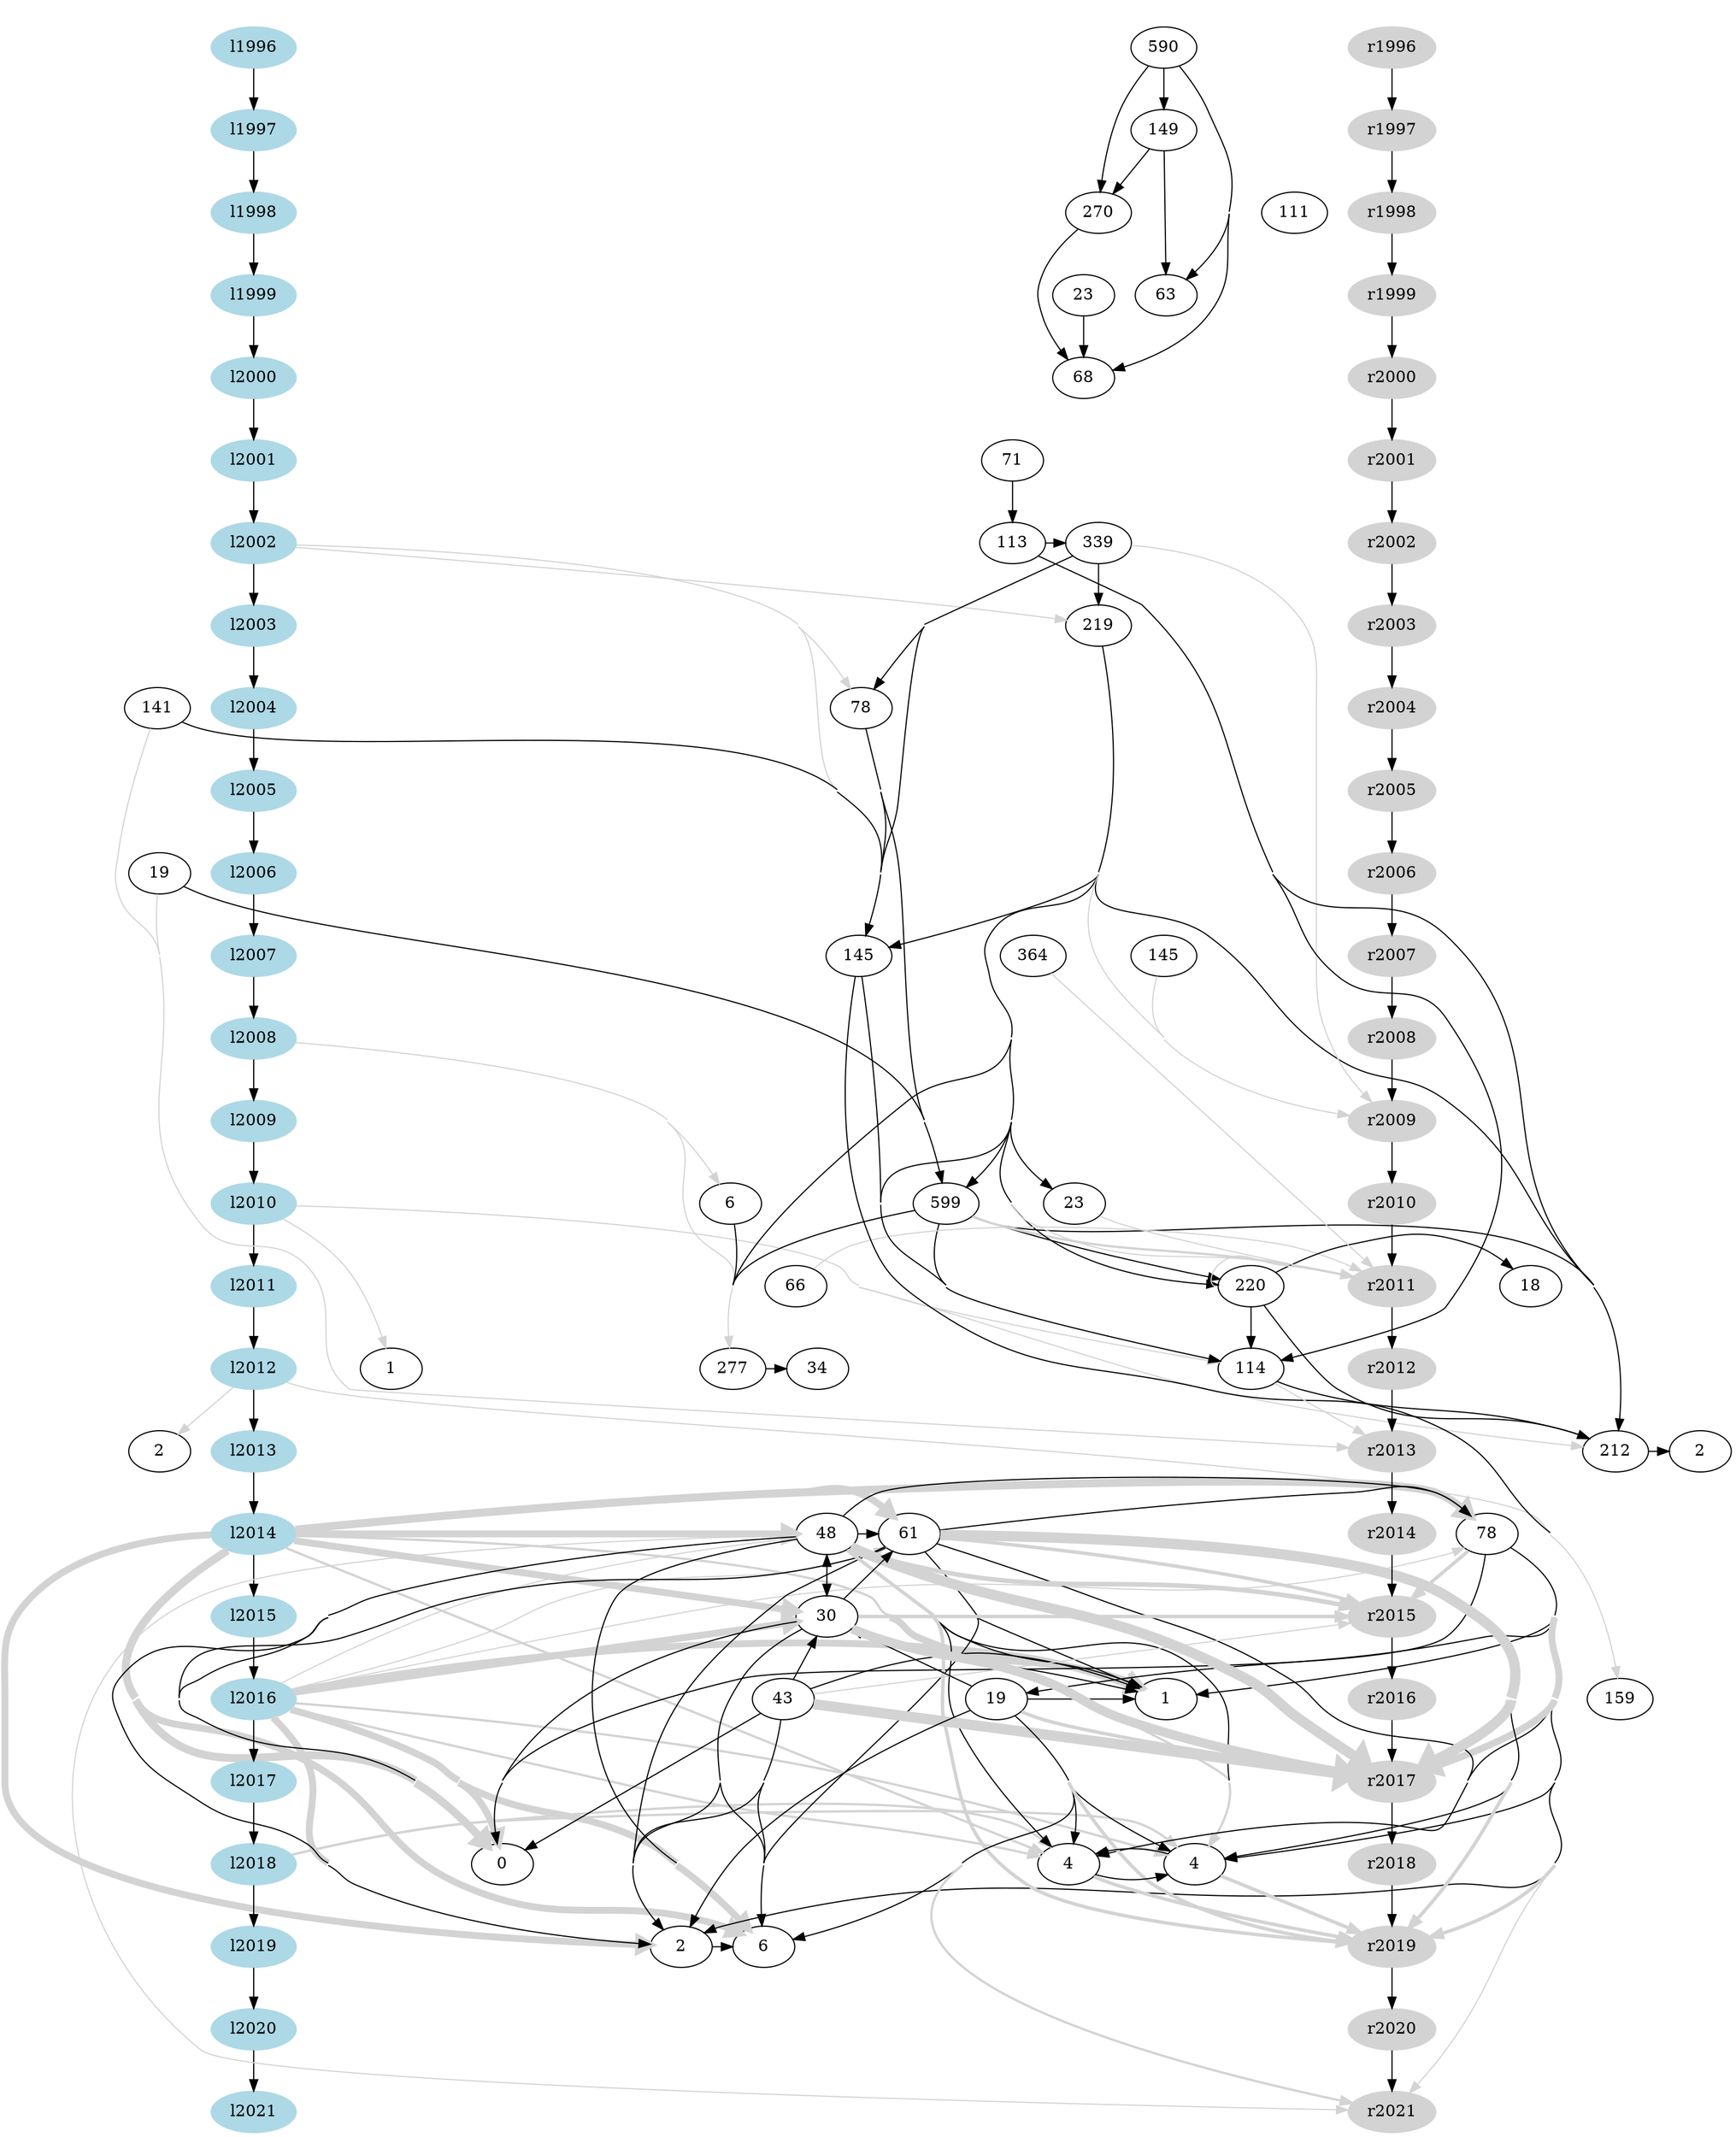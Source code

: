 
digraph G {

crossing_type=0
concentrate=true
concentrate_type=1

subgraph left {
    style=filled
    color=lightgrey
    node [style=filled,color=lightblue]
    l1996->l1997->l1998->l1999->l2000->l2001->l2002->l2003->l2004->l2005->l2006->l2007->l2008->l2009->l2010->l2011->l2012->l2013->l2014->l2015->l2016->l2017->l2018->l2019->l2020->l2021 [weight=10000]
    label = "left"
}

subgraph focus{
    edge [weight=10]
	1480392963 [label="71"]
	1933398918 [label="145"]
	1967755413 [label="19"]
	1993466468 [label="599"]
	1994581222 [label="1"]
	2004999150 [label="78"]
	2007117523 [label="68"]
	2010974904 [label="2"]
	2014788716 [label="219"]
	2018740537 [label="23"]
	2024197556 [label="18"]
	2040464349 [label="212"]
	2042751882 [label="590"]
	2048125445 [label="141"]
	2050150159 [label="2"]
	2054660848 [label="34"]
	2059913822 [label="339"]
	2081048174 [label="66"]
	2088182082 [label="277"]
	2096625858 [label="145"]
	2115949743 [label="6"]
	2116396066 [label="220"]
	2127544967 [label="270"]
	2144389685 [label="114"]
	2153034231 [label="23"]
	2166133902 [label="149"]
	2166519441 [label="113"]
	2170150948 [label="364"]
	2270495752 [label="78"]
	2363610583 [label="63"]
	2405564622 [label="159"]
	2419086388 [label="61"]
	2510858164 [label="48"]
	2536874479 [label="111"]
	2564452649 [label="43"]
	2815213440 [label="19"]
	2902522093 [label="30"]
	2960682244 [label="6"]
	3000767001 [label="0"]
	3018561481 [label="4"]
	3018765040 [label="2"]
	3020179373 [label="4"]
	3020240206 [label="1"]

	2042751882->2127544967
	2042751882->2166133902
	2042751882->2363610583
	2042751882->2007117523
	2166133902->2127544967
	2166133902->2363610583
	2116396066->2040464349
	2116396066->2144389685
	2116396066->2024197556
	2059913822->2004999150
	2059913822->2014788716
	2059913822->2096625858
	2144389685->2040464349
	2014788716->2040464349
	2014788716->2144389685
	2014788716->2088182082
	2014788716->2116396066
	2014788716->2096625858
	2014788716->1993466468
	2014788716->2153034231
	1993466468->2040464349
	1993466468->2144389685
	1993466468->2088182082
	1993466468->2116396066
	2040464349->2010974904
	2048125445->2096625858
	2096625858->2144389685
	2096625858->2405564622
	2088182082->2054660848
	2127544967->2007117523
	2270495752->3020179373
	2270495752->3018561481
	2270495752->3000767001
	2270495752->3018765040
	2270495752->3020240206
	2270495752->2815213440
	2419086388->3020179373
	2419086388->3018561481
	2419086388->2270495752
	2419086388->2960682244
	2419086388->3000767001
	2419086388->3018765040
	2419086388->3020240206
	2510858164->3020179373
	2510858164->3018561481
	2510858164->2270495752
	2510858164->2419086388
	2510858164->2902522093
	2510858164->2960682244
	2510858164->3000767001
	2510858164->3018765040
	2510858164->3020240206
	2815213440->3020179373
	2815213440->3018561481
	2815213440->2902522093
	2815213440->2960682244
	2815213440->3018765040
	2815213440->3020240206
	3018561481->3020179373
	3020179373->3018561481
	2902522093->2419086388
	2902522093->2510858164
	2902522093->2960682244
	2902522093->3000767001
	2902522093->3018765040
	2902522093->3020240206
	2564452649->2902522093
	2564452649->2960682244
	2564452649->3000767001
	2564452649->3018765040
	2564452649->3020240206
	3018765040->2960682244
	2166519441->2059913822
	2166519441->2040464349
	2166519441->2144389685
	1480392963->2166519441
	2115949743->2088182082
	2004999150->2096625858
	2004999150->1993466468
	1967755413->1993466468
	2018740537->2007117523

}

subgraph right {
    style=filled
    color=lightgrey
    node [style=filled,color=lightgrey]
    r1996->r1997->r1998->r1999->r2000->r2001->r2002->r2003->r2004->r2005->r2006->r2007->r2008->r2009->r2010->r2011->r2012->r2013->r2014->r2015->r2016->r2017->r2018->r2019->r2020->r2021 [weight=10000]
    label = "right"
}

{ rank=same l1996 r1996 2042751882 }
{ rank=same l1997 r1997 2166133902 }
{ rank=same l1998 r1998 2127544967 2536874479 }
{ rank=same l1999 r1999 2018740537 2363610583 }
{ rank=same l2000 r2000 2007117523 }
{ rank=same l2001 r2001 1480392963 }
{ rank=same l2002 r2002 2059913822 2166519441 }
{ rank=same l2003 r2003 2014788716 }
{ rank=same l2004 r2004 2004999150 2048125445 }
{ rank=same l2005 r2005 }
{ rank=same l2006 r2006 1967755413 }
{ rank=same l2007 r2007 1933398918 2096625858 2170150948 }
{ rank=same l2008 r2008 }
{ rank=same l2009 r2009 }
{ rank=same l2010 r2010 1993466468 2115949743 2153034231 }
{ rank=same l2011 r2011 2024197556 2081048174 2116396066 }
{ rank=same l2012 r2012 1994581222 2054660848 2088182082 2144389685 }
{ rank=same l2013 r2013 2010974904 2040464349 2050150159 }
{ rank=same l2014 r2014 2270495752 2419086388 2510858164 }
{ rank=same l2015 r2015 2902522093 }
{ rank=same l2016 r2016 2405564622 2564452649 2815213440 3020240206 }
{ rank=same l2017 r2017 }
{ rank=same l2018 r2018 3000767001 3018561481 3020179373 }
{ rank=same l2019 r2019 2960682244 3018765040 }
{ rank=same l2020 r2020 }
{ rank=same l2021 r2021 }
2116396066->r2011 [color="lightgray", tailport=w, weight=1, penwidth=1]
2059913822->r2009 [color="lightgray", weight=1, penwidth=1]
2144389685->r2013 [color="lightgray", weight=1, penwidth=1]
2014788716->r2009 [color="lightgray", weight=1, penwidth=1]
2014788716->r2011 [color="lightgray", weight=1, penwidth=1]
1993466468->r2011 [color="lightgray", weight=2, penwidth=2]
l2010->1994581222 [color="lightgray", weight=1, penwidth=1]
l2010->2040464349 [color="lightgray", weight=1, penwidth=1]
l2010->2144389685 [color="lightgray", weight=1, penwidth=1]
l2016->3020179373 [color="lightgray", weight=2, penwidth=2]
l2016->3018561481 [color="lightgray", weight=2, penwidth=2]
l2016->2902522093 [color="lightgray", weight=6, penwidth=6]
l2016->2960682244 [color="lightgray", weight=6, penwidth=6]
l2016->3000767001 [color="lightgray", weight=6, penwidth=6]
l2016->3018765040 [color="lightgray", weight=6, penwidth=6]
l2016->3020240206 [color="lightgray", weight=6, penwidth=6]
l2012->2405564622 [color="lightgray", weight=1, penwidth=1]
l2012->2050150159 [color="lightgray", weight=1, penwidth=1]
2048125445->r2013 [color="lightgray", weight=1, penwidth=1]
2270495752->r2019 [color="lightgray", weight=3, penwidth=3]
2270495752->r2015 [color="lightgray", weight=3, penwidth=3]
2270495752->r2017 [color="lightgray", weight=6, penwidth=6]
2270495752->r2021 [color="lightgray", weight=1, penwidth=1]
l2014->3020179373 [color="lightgray", weight=2, penwidth=2]
l2014->3018561481 [color="lightgray", weight=2, penwidth=2]
l2014->2270495752 [color="lightgray", weight=7, penwidth=7]
l2014->3000767001 [color="lightgray", weight=7, penwidth=7]
l2014->2419086388 [color="lightgray", weight=6, penwidth=6]
l2014->2510858164 [color="lightgray", weight=6, penwidth=6]
l2014->2902522093 [color="lightgray", weight=6, penwidth=6]
l2014->2960682244 [color="lightgray", weight=6, penwidth=6]
l2014->3018765040 [color="lightgray", weight=6, penwidth=6]
l2014->3020240206 [color="lightgray", weight=6, penwidth=6]
2419086388->r2019 [color="lightgray", weight=3, penwidth=3]
2419086388->r2015 [color="lightgray", weight=3, penwidth=3]
2419086388->r2017 [color="lightgray", weight=9, penwidth=9]
2510858164->r2019 [color="lightgray", weight=3, penwidth=3]
2510858164->r2015 [color="lightgray", weight=4, penwidth=4]
2510858164->r2017 [color="lightgray", weight=9, penwidth=9]
2510858164->r2021 [color="lightgray", weight=1, penwidth=1]
2815213440->r2019 [color="lightgray", weight=3, penwidth=3]
2815213440->r2017 [color="lightgray", weight=3, penwidth=3]
2815213440->r2021 [color="lightgray", weight=2, penwidth=2]
3018561481->r2019 [color="lightgray", weight=3, penwidth=3]
l2018->3020179373 [color="lightgray", weight=2, penwidth=2]
l2018->3018561481 [color="lightgray", weight=2, penwidth=2]
3020179373->r2019 [color="lightgray", weight=3, penwidth=3]
l2016->2270495752 [color="lightgray", weight=1, penwidth=1]
l2016->2419086388 [color="lightgray", weight=1, penwidth=1]
l2016->2510858164 [color="lightgray", weight=1, penwidth=1]
2902522093->r2015 [color="lightgray", weight=3, penwidth=3]
2902522093->r2017 [color="lightgray", weight=8, penwidth=8]
2564452649->r2017 [color="lightgray", weight=9, penwidth=9]
2564452649->r2015 [color="lightgray", weight=1, penwidth=1]
2081048174->r2011 [color="lightgray", weight=1, penwidth=1]
l2008->2088182082 [color="lightgray", weight=1, penwidth=1]
l2008->2115949743 [color="lightgray", weight=1, penwidth=1]
2170150948->r2011 [color="lightgray", weight=1, penwidth=1]
l2002->2004999150 [color="lightgray", weight=1, penwidth=1]
l2002->2014788716 [color="lightgray", weight=1, penwidth=1]
l2002->2096625858 [color="lightgray", weight=1, penwidth=1]
1933398918->r2009 [color="lightgray", weight=1, penwidth=1]
1967755413->r2013 [color="lightgray", weight=1, penwidth=1]
2153034231->r2011 [color="lightgray", weight=1, penwidth=1]
l1996->r1996 [style="invis"]
2007117523->r2000 [style="invis"]
2536874479->r1998 [style="invis"]
}    
